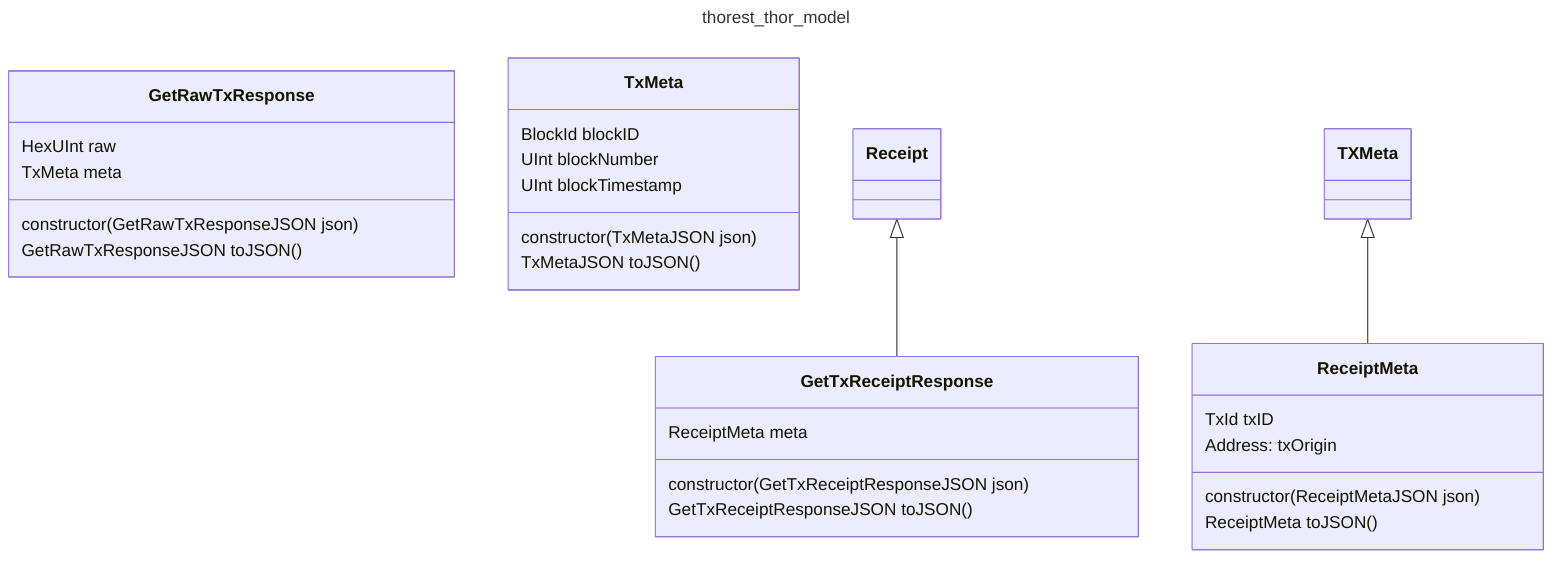 ---
title: thorest_thor_model
---
classDiagram
    class GetRawTxResponse {
        HexUInt raw
        TxMeta meta
        constructor(GetRawTxResponseJSON json)
        GetRawTxResponseJSON toJSON()
    }
    class GetTxReceiptResponse {
        ReceiptMeta meta
        constructor(GetTxReceiptResponseJSON json)
        GetTxReceiptResponseJSON toJSON()
    }
    class ReceiptMeta {
        TxId txID
        Address: txOrigin
        constructor(ReceiptMetaJSON json)
        ReceiptMeta toJSON()
    }
    class TxMeta {
        BlockId blockID
        UInt blockNumber
        UInt blockTimestamp
        constructor(TxMetaJSON json)
        TxMetaJSON toJSON()
    }
    Receipt <|-- GetTxReceiptResponse
    TXMeta <|-- ReceiptMeta